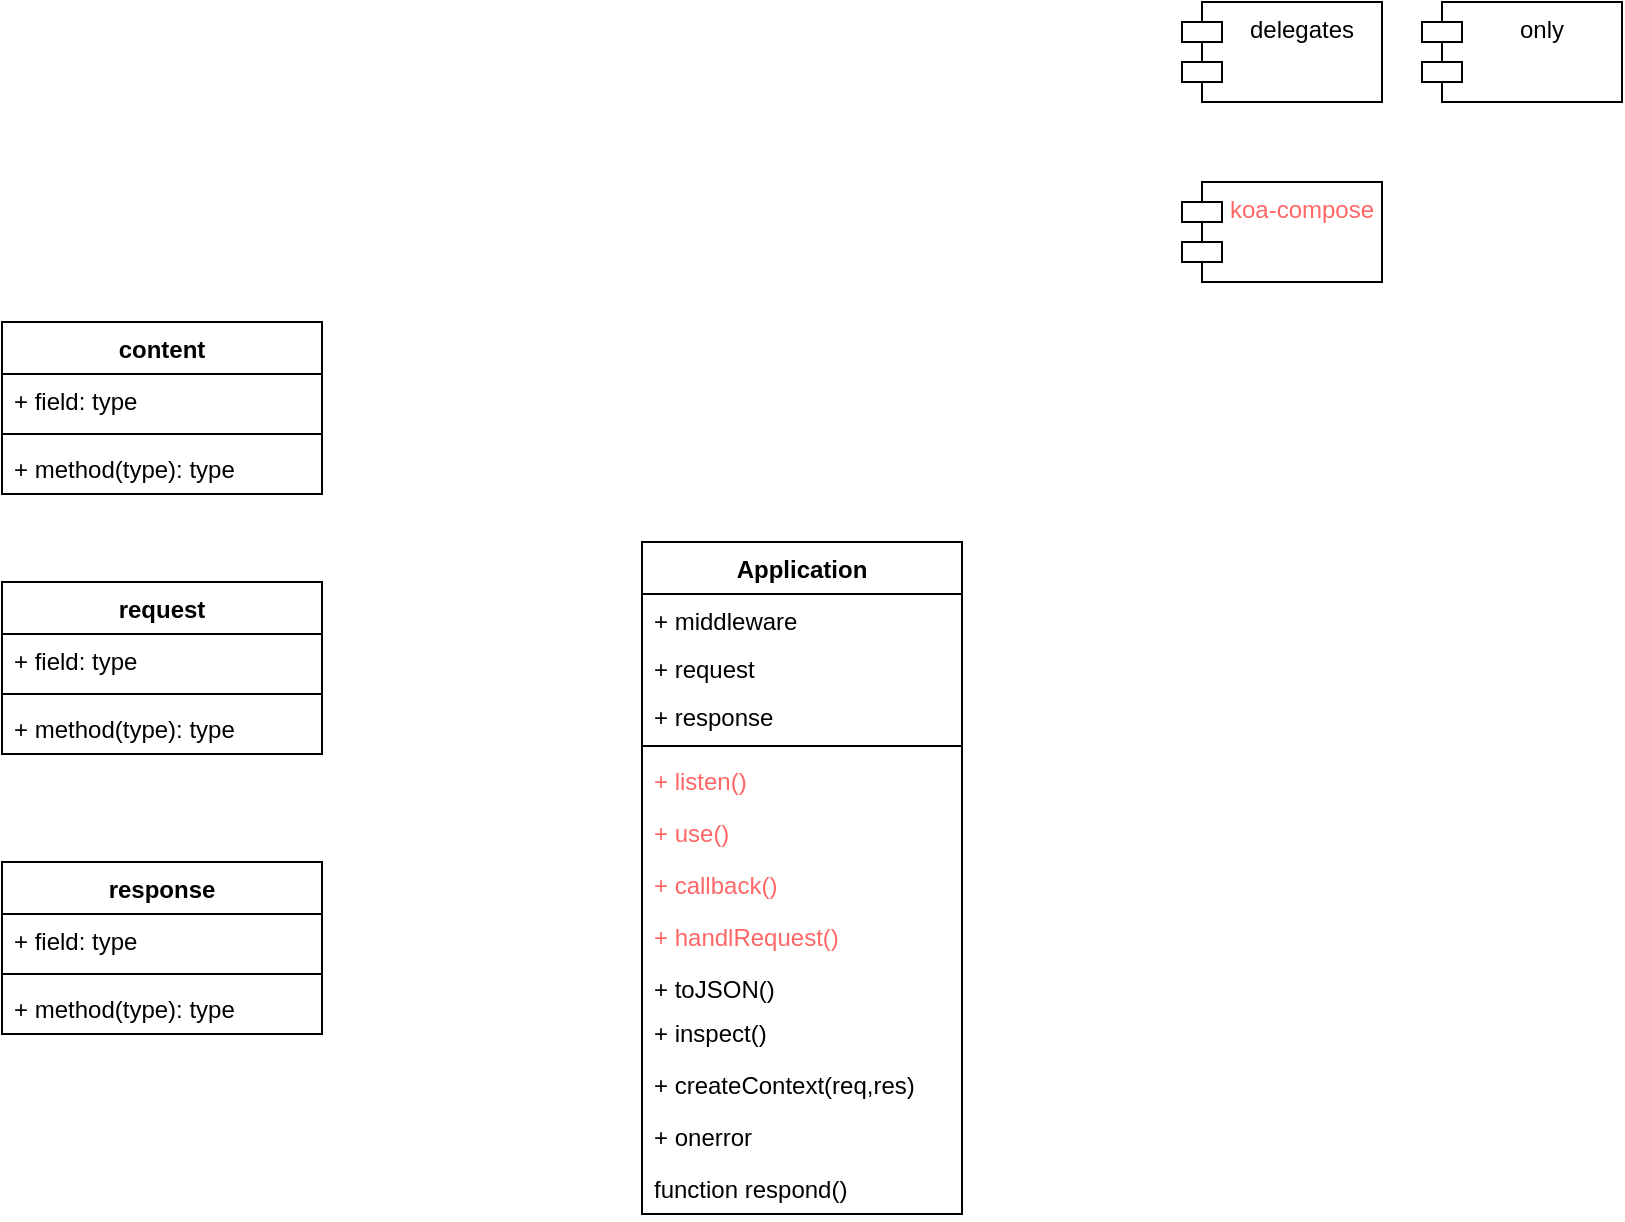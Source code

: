 <mxfile version="17.1.0" type="github">
  <diagram id="yBycVTJ7tKCJJlw7P7TP" name="Page-1">
    <mxGraphModel dx="1426" dy="794" grid="1" gridSize="10" guides="1" tooltips="1" connect="1" arrows="1" fold="1" page="1" pageScale="1" pageWidth="3300" pageHeight="4681" math="0" shadow="0">
      <root>
        <mxCell id="0" />
        <mxCell id="1" parent="0" />
        <mxCell id="a9YWchOLcWsTPvhnIxzf-5" value="Application" style="swimlane;fontStyle=1;align=center;verticalAlign=top;childLayout=stackLayout;horizontal=1;startSize=26;horizontalStack=0;resizeParent=1;resizeParentMax=0;resizeLast=0;collapsible=1;marginBottom=0;" vertex="1" parent="1">
          <mxGeometry x="650" y="330" width="160" height="336" as="geometry" />
        </mxCell>
        <mxCell id="a9YWchOLcWsTPvhnIxzf-11" value="+ middleware&#xa;" style="text;strokeColor=none;fillColor=none;align=left;verticalAlign=top;spacingLeft=4;spacingRight=4;overflow=hidden;rotatable=0;points=[[0,0.5],[1,0.5]];portConstraint=eastwest;" vertex="1" parent="a9YWchOLcWsTPvhnIxzf-5">
          <mxGeometry y="26" width="160" height="24" as="geometry" />
        </mxCell>
        <mxCell id="a9YWchOLcWsTPvhnIxzf-12" value="+ request" style="text;strokeColor=none;fillColor=none;align=left;verticalAlign=top;spacingLeft=4;spacingRight=4;overflow=hidden;rotatable=0;points=[[0,0.5],[1,0.5]];portConstraint=eastwest;" vertex="1" parent="a9YWchOLcWsTPvhnIxzf-5">
          <mxGeometry y="50" width="160" height="24" as="geometry" />
        </mxCell>
        <mxCell id="a9YWchOLcWsTPvhnIxzf-6" value="+ response" style="text;strokeColor=none;fillColor=none;align=left;verticalAlign=top;spacingLeft=4;spacingRight=4;overflow=hidden;rotatable=0;points=[[0,0.5],[1,0.5]];portConstraint=eastwest;" vertex="1" parent="a9YWchOLcWsTPvhnIxzf-5">
          <mxGeometry y="74" width="160" height="24" as="geometry" />
        </mxCell>
        <mxCell id="a9YWchOLcWsTPvhnIxzf-7" value="" style="line;strokeWidth=1;fillColor=none;align=left;verticalAlign=middle;spacingTop=-1;spacingLeft=3;spacingRight=3;rotatable=0;labelPosition=right;points=[];portConstraint=eastwest;" vertex="1" parent="a9YWchOLcWsTPvhnIxzf-5">
          <mxGeometry y="98" width="160" height="8" as="geometry" />
        </mxCell>
        <mxCell id="a9YWchOLcWsTPvhnIxzf-25" value="+ listen()" style="text;strokeColor=none;fillColor=none;align=left;verticalAlign=top;spacingLeft=4;spacingRight=4;overflow=hidden;rotatable=0;points=[[0,0.5],[1,0.5]];portConstraint=eastwest;fontColor=#FF6666;" vertex="1" parent="a9YWchOLcWsTPvhnIxzf-5">
          <mxGeometry y="106" width="160" height="26" as="geometry" />
        </mxCell>
        <mxCell id="a9YWchOLcWsTPvhnIxzf-31" value="+ use()" style="text;strokeColor=none;fillColor=none;align=left;verticalAlign=top;spacingLeft=4;spacingRight=4;overflow=hidden;rotatable=0;points=[[0,0.5],[1,0.5]];portConstraint=eastwest;fontColor=#FF6666;" vertex="1" parent="a9YWchOLcWsTPvhnIxzf-5">
          <mxGeometry y="132" width="160" height="26" as="geometry" />
        </mxCell>
        <mxCell id="a9YWchOLcWsTPvhnIxzf-32" value="+ callback()" style="text;strokeColor=none;fillColor=none;align=left;verticalAlign=top;spacingLeft=4;spacingRight=4;overflow=hidden;rotatable=0;points=[[0,0.5],[1,0.5]];portConstraint=eastwest;fontColor=#FF6666;" vertex="1" parent="a9YWchOLcWsTPvhnIxzf-5">
          <mxGeometry y="158" width="160" height="26" as="geometry" />
        </mxCell>
        <mxCell id="a9YWchOLcWsTPvhnIxzf-28" value="+ handlRequest()" style="text;strokeColor=none;fillColor=none;align=left;verticalAlign=top;spacingLeft=4;spacingRight=4;overflow=hidden;rotatable=0;points=[[0,0.5],[1,0.5]];portConstraint=eastwest;fontColor=#FF6666;" vertex="1" parent="a9YWchOLcWsTPvhnIxzf-5">
          <mxGeometry y="184" width="160" height="26" as="geometry" />
        </mxCell>
        <mxCell id="a9YWchOLcWsTPvhnIxzf-29" value="+ toJSON()" style="text;strokeColor=none;fillColor=none;align=left;verticalAlign=top;spacingLeft=4;spacingRight=4;overflow=hidden;rotatable=0;points=[[0,0.5],[1,0.5]];portConstraint=eastwest;" vertex="1" parent="a9YWchOLcWsTPvhnIxzf-5">
          <mxGeometry y="210" width="160" height="22" as="geometry" />
        </mxCell>
        <mxCell id="a9YWchOLcWsTPvhnIxzf-30" value="+ inspect()" style="text;strokeColor=none;fillColor=none;align=left;verticalAlign=top;spacingLeft=4;spacingRight=4;overflow=hidden;rotatable=0;points=[[0,0.5],[1,0.5]];portConstraint=eastwest;" vertex="1" parent="a9YWchOLcWsTPvhnIxzf-5">
          <mxGeometry y="232" width="160" height="26" as="geometry" />
        </mxCell>
        <mxCell id="a9YWchOLcWsTPvhnIxzf-34" value="+ createContext(req,res)" style="text;strokeColor=none;fillColor=none;align=left;verticalAlign=top;spacingLeft=4;spacingRight=4;overflow=hidden;rotatable=0;points=[[0,0.5],[1,0.5]];portConstraint=eastwest;" vertex="1" parent="a9YWchOLcWsTPvhnIxzf-5">
          <mxGeometry y="258" width="160" height="26" as="geometry" />
        </mxCell>
        <mxCell id="a9YWchOLcWsTPvhnIxzf-33" value="+ onerror" style="text;strokeColor=none;fillColor=none;align=left;verticalAlign=top;spacingLeft=4;spacingRight=4;overflow=hidden;rotatable=0;points=[[0,0.5],[1,0.5]];portConstraint=eastwest;" vertex="1" parent="a9YWchOLcWsTPvhnIxzf-5">
          <mxGeometry y="284" width="160" height="26" as="geometry" />
        </mxCell>
        <mxCell id="a9YWchOLcWsTPvhnIxzf-8" value="function respond()" style="text;strokeColor=none;fillColor=none;align=left;verticalAlign=top;spacingLeft=4;spacingRight=4;overflow=hidden;rotatable=0;points=[[0,0.5],[1,0.5]];portConstraint=eastwest;" vertex="1" parent="a9YWchOLcWsTPvhnIxzf-5">
          <mxGeometry y="310" width="160" height="26" as="geometry" />
        </mxCell>
        <mxCell id="a9YWchOLcWsTPvhnIxzf-13" value="content" style="swimlane;fontStyle=1;align=center;verticalAlign=top;childLayout=stackLayout;horizontal=1;startSize=26;horizontalStack=0;resizeParent=1;resizeParentMax=0;resizeLast=0;collapsible=1;marginBottom=0;" vertex="1" parent="1">
          <mxGeometry x="330" y="220" width="160" height="86" as="geometry" />
        </mxCell>
        <mxCell id="a9YWchOLcWsTPvhnIxzf-14" value="+ field: type" style="text;strokeColor=none;fillColor=none;align=left;verticalAlign=top;spacingLeft=4;spacingRight=4;overflow=hidden;rotatable=0;points=[[0,0.5],[1,0.5]];portConstraint=eastwest;" vertex="1" parent="a9YWchOLcWsTPvhnIxzf-13">
          <mxGeometry y="26" width="160" height="26" as="geometry" />
        </mxCell>
        <mxCell id="a9YWchOLcWsTPvhnIxzf-15" value="" style="line;strokeWidth=1;fillColor=none;align=left;verticalAlign=middle;spacingTop=-1;spacingLeft=3;spacingRight=3;rotatable=0;labelPosition=right;points=[];portConstraint=eastwest;" vertex="1" parent="a9YWchOLcWsTPvhnIxzf-13">
          <mxGeometry y="52" width="160" height="8" as="geometry" />
        </mxCell>
        <mxCell id="a9YWchOLcWsTPvhnIxzf-16" value="+ method(type): type" style="text;strokeColor=none;fillColor=none;align=left;verticalAlign=top;spacingLeft=4;spacingRight=4;overflow=hidden;rotatable=0;points=[[0,0.5],[1,0.5]];portConstraint=eastwest;" vertex="1" parent="a9YWchOLcWsTPvhnIxzf-13">
          <mxGeometry y="60" width="160" height="26" as="geometry" />
        </mxCell>
        <mxCell id="a9YWchOLcWsTPvhnIxzf-17" value="request" style="swimlane;fontStyle=1;align=center;verticalAlign=top;childLayout=stackLayout;horizontal=1;startSize=26;horizontalStack=0;resizeParent=1;resizeParentMax=0;resizeLast=0;collapsible=1;marginBottom=0;" vertex="1" parent="1">
          <mxGeometry x="330" y="350" width="160" height="86" as="geometry" />
        </mxCell>
        <mxCell id="a9YWchOLcWsTPvhnIxzf-18" value="+ field: type" style="text;strokeColor=none;fillColor=none;align=left;verticalAlign=top;spacingLeft=4;spacingRight=4;overflow=hidden;rotatable=0;points=[[0,0.5],[1,0.5]];portConstraint=eastwest;" vertex="1" parent="a9YWchOLcWsTPvhnIxzf-17">
          <mxGeometry y="26" width="160" height="26" as="geometry" />
        </mxCell>
        <mxCell id="a9YWchOLcWsTPvhnIxzf-19" value="" style="line;strokeWidth=1;fillColor=none;align=left;verticalAlign=middle;spacingTop=-1;spacingLeft=3;spacingRight=3;rotatable=0;labelPosition=right;points=[];portConstraint=eastwest;" vertex="1" parent="a9YWchOLcWsTPvhnIxzf-17">
          <mxGeometry y="52" width="160" height="8" as="geometry" />
        </mxCell>
        <mxCell id="a9YWchOLcWsTPvhnIxzf-20" value="+ method(type): type" style="text;strokeColor=none;fillColor=none;align=left;verticalAlign=top;spacingLeft=4;spacingRight=4;overflow=hidden;rotatable=0;points=[[0,0.5],[1,0.5]];portConstraint=eastwest;" vertex="1" parent="a9YWchOLcWsTPvhnIxzf-17">
          <mxGeometry y="60" width="160" height="26" as="geometry" />
        </mxCell>
        <mxCell id="a9YWchOLcWsTPvhnIxzf-21" value="response" style="swimlane;fontStyle=1;align=center;verticalAlign=top;childLayout=stackLayout;horizontal=1;startSize=26;horizontalStack=0;resizeParent=1;resizeParentMax=0;resizeLast=0;collapsible=1;marginBottom=0;" vertex="1" parent="1">
          <mxGeometry x="330" y="490" width="160" height="86" as="geometry" />
        </mxCell>
        <mxCell id="a9YWchOLcWsTPvhnIxzf-22" value="+ field: type" style="text;strokeColor=none;fillColor=none;align=left;verticalAlign=top;spacingLeft=4;spacingRight=4;overflow=hidden;rotatable=0;points=[[0,0.5],[1,0.5]];portConstraint=eastwest;" vertex="1" parent="a9YWchOLcWsTPvhnIxzf-21">
          <mxGeometry y="26" width="160" height="26" as="geometry" />
        </mxCell>
        <mxCell id="a9YWchOLcWsTPvhnIxzf-23" value="" style="line;strokeWidth=1;fillColor=none;align=left;verticalAlign=middle;spacingTop=-1;spacingLeft=3;spacingRight=3;rotatable=0;labelPosition=right;points=[];portConstraint=eastwest;" vertex="1" parent="a9YWchOLcWsTPvhnIxzf-21">
          <mxGeometry y="52" width="160" height="8" as="geometry" />
        </mxCell>
        <mxCell id="a9YWchOLcWsTPvhnIxzf-24" value="+ method(type): type" style="text;strokeColor=none;fillColor=none;align=left;verticalAlign=top;spacingLeft=4;spacingRight=4;overflow=hidden;rotatable=0;points=[[0,0.5],[1,0.5]];portConstraint=eastwest;" vertex="1" parent="a9YWchOLcWsTPvhnIxzf-21">
          <mxGeometry y="60" width="160" height="26" as="geometry" />
        </mxCell>
        <mxCell id="a9YWchOLcWsTPvhnIxzf-27" value="only&#xa;" style="shape=module;align=left;spacingLeft=20;align=center;verticalAlign=top;" vertex="1" parent="1">
          <mxGeometry x="1040" y="60" width="100" height="50" as="geometry" />
        </mxCell>
        <mxCell id="a9YWchOLcWsTPvhnIxzf-35" value="delegates" style="shape=module;align=left;spacingLeft=20;align=center;verticalAlign=top;" vertex="1" parent="1">
          <mxGeometry x="920" y="60" width="100" height="50" as="geometry" />
        </mxCell>
        <mxCell id="a9YWchOLcWsTPvhnIxzf-36" value="koa-compose" style="shape=module;align=left;spacingLeft=20;align=center;verticalAlign=top;fontColor=#FF6666;" vertex="1" parent="1">
          <mxGeometry x="920" y="150" width="100" height="50" as="geometry" />
        </mxCell>
      </root>
    </mxGraphModel>
  </diagram>
</mxfile>

